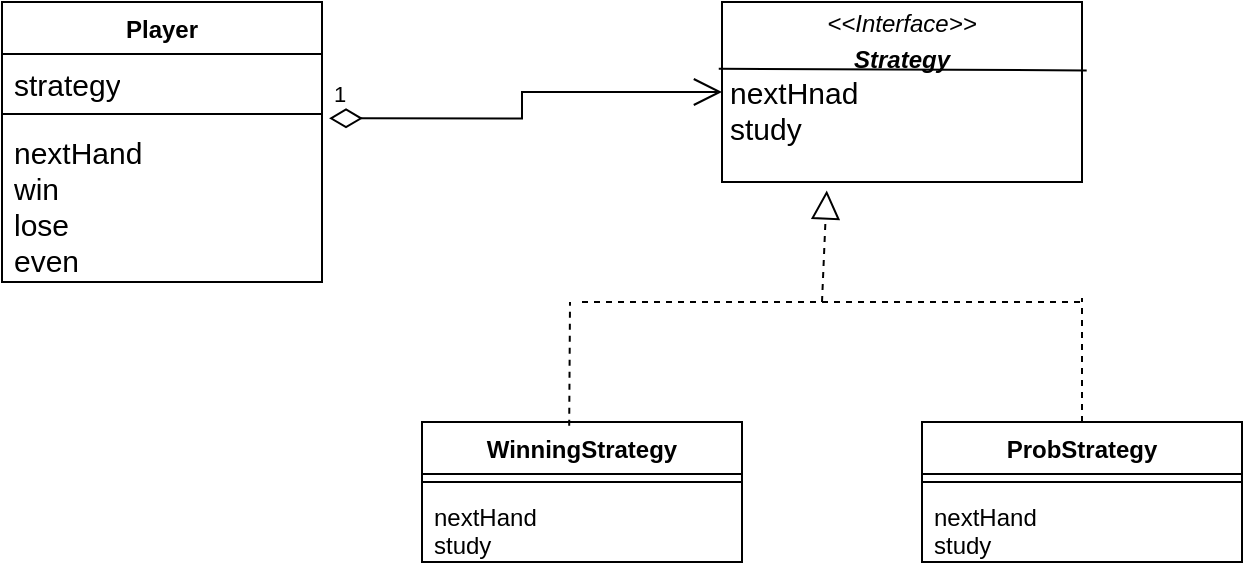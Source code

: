 <mxfile version="23.1.4" type="github">
  <diagram name="페이지-1" id="JfhFCis2dkKboYDpOKNp">
    <mxGraphModel dx="1050" dy="557" grid="1" gridSize="10" guides="1" tooltips="1" connect="1" arrows="1" fold="1" page="1" pageScale="1" pageWidth="827" pageHeight="1169" math="0" shadow="0">
      <root>
        <mxCell id="0" />
        <mxCell id="1" parent="0" />
        <mxCell id="z14o0hgL7g4-sHzLjzm9-1" value="&lt;font style=&quot;vertical-align: inherit;&quot;&gt;&lt;font style=&quot;vertical-align: inherit;&quot;&gt;Player&lt;/font&gt;&lt;/font&gt;" style="swimlane;fontStyle=1;align=center;verticalAlign=top;childLayout=stackLayout;horizontal=1;startSize=26;horizontalStack=0;resizeParent=1;resizeParentMax=0;resizeLast=0;collapsible=1;marginBottom=0;whiteSpace=wrap;html=1;" vertex="1" parent="1">
          <mxGeometry x="180" y="190" width="160" height="140" as="geometry" />
        </mxCell>
        <mxCell id="z14o0hgL7g4-sHzLjzm9-2" value="&lt;font style=&quot;vertical-align: inherit;&quot;&gt;&lt;font style=&quot;vertical-align: inherit; font-size: 15px;&quot;&gt;strategy&lt;/font&gt;&lt;/font&gt;" style="text;strokeColor=none;fillColor=none;align=left;verticalAlign=top;spacingLeft=4;spacingRight=4;overflow=hidden;rotatable=0;points=[[0,0.5],[1,0.5]];portConstraint=eastwest;whiteSpace=wrap;html=1;" vertex="1" parent="z14o0hgL7g4-sHzLjzm9-1">
          <mxGeometry y="26" width="160" height="26" as="geometry" />
        </mxCell>
        <mxCell id="z14o0hgL7g4-sHzLjzm9-3" value="" style="line;strokeWidth=1;fillColor=none;align=left;verticalAlign=middle;spacingTop=-1;spacingLeft=3;spacingRight=3;rotatable=0;labelPosition=right;points=[];portConstraint=eastwest;strokeColor=inherit;" vertex="1" parent="z14o0hgL7g4-sHzLjzm9-1">
          <mxGeometry y="52" width="160" height="8" as="geometry" />
        </mxCell>
        <mxCell id="z14o0hgL7g4-sHzLjzm9-4" value="&lt;font style=&quot;vertical-align: inherit; font-size: 15px;&quot;&gt;&lt;font style=&quot;vertical-align: inherit; font-size: 15px;&quot;&gt;nextHand&lt;br&gt;win&lt;br&gt;lose&lt;br&gt;even&lt;br&gt;&lt;/font&gt;&lt;/font&gt;" style="text;strokeColor=none;fillColor=none;align=left;verticalAlign=top;spacingLeft=4;spacingRight=4;overflow=hidden;rotatable=0;points=[[0,0.5],[1,0.5]];portConstraint=eastwest;whiteSpace=wrap;html=1;" vertex="1" parent="z14o0hgL7g4-sHzLjzm9-1">
          <mxGeometry y="60" width="160" height="80" as="geometry" />
        </mxCell>
        <mxCell id="z14o0hgL7g4-sHzLjzm9-8" value="&lt;p style=&quot;margin:0px;margin-top:4px;text-align:center;&quot;&gt;&lt;i&gt;&amp;lt;&amp;lt;Interface&amp;gt;&amp;gt;&lt;/i&gt;&lt;/p&gt;&lt;p style=&quot;margin:0px;margin-top:4px;text-align:center;&quot;&gt;&lt;i&gt;&lt;b&gt;Strategy&lt;/b&gt;&lt;/i&gt;&lt;/p&gt;&lt;p style=&quot;margin: 0px 0px 0px 4px; font-size: 15px;&quot;&gt;&lt;font style=&quot;font-size: 15px;&quot;&gt;nextHnad&lt;/font&gt;&lt;/p&gt;&lt;p style=&quot;margin: 0px 0px 0px 4px; font-size: 15px;&quot;&gt;&lt;font style=&quot;font-size: 15px;&quot;&gt;study&lt;/font&gt;&lt;/p&gt;" style="verticalAlign=top;align=left;overflow=fill;html=1;whiteSpace=wrap;strokeColor=default;" vertex="1" parent="1">
          <mxGeometry x="540" y="190" width="180" height="90" as="geometry" />
        </mxCell>
        <mxCell id="z14o0hgL7g4-sHzLjzm9-9" value="" style="endArrow=none;html=1;rounded=0;entryX=1.013;entryY=0.38;entryDx=0;entryDy=0;exitX=-0.009;exitY=0.371;exitDx=0;exitDy=0;exitPerimeter=0;entryPerimeter=0;" edge="1" parent="1" source="z14o0hgL7g4-sHzLjzm9-8" target="z14o0hgL7g4-sHzLjzm9-8">
          <mxGeometry width="50" height="50" relative="1" as="geometry">
            <mxPoint x="520" y="260" as="sourcePoint" />
            <mxPoint x="570" y="210" as="targetPoint" />
          </mxGeometry>
        </mxCell>
        <mxCell id="z14o0hgL7g4-sHzLjzm9-10" value="WinningStrategy" style="swimlane;fontStyle=1;align=center;verticalAlign=top;childLayout=stackLayout;horizontal=1;startSize=26;horizontalStack=0;resizeParent=1;resizeParentMax=0;resizeLast=0;collapsible=1;marginBottom=0;whiteSpace=wrap;html=1;" vertex="1" parent="1">
          <mxGeometry x="390" y="400" width="160" height="70" as="geometry" />
        </mxCell>
        <mxCell id="z14o0hgL7g4-sHzLjzm9-12" value="" style="line;strokeWidth=1;fillColor=none;align=left;verticalAlign=middle;spacingTop=-1;spacingLeft=3;spacingRight=3;rotatable=0;labelPosition=right;points=[];portConstraint=eastwest;strokeColor=inherit;" vertex="1" parent="z14o0hgL7g4-sHzLjzm9-10">
          <mxGeometry y="26" width="160" height="8" as="geometry" />
        </mxCell>
        <mxCell id="z14o0hgL7g4-sHzLjzm9-13" value="nextHand&lt;br&gt;study" style="text;strokeColor=none;fillColor=none;align=left;verticalAlign=top;spacingLeft=4;spacingRight=4;overflow=hidden;rotatable=0;points=[[0,0.5],[1,0.5]];portConstraint=eastwest;whiteSpace=wrap;html=1;" vertex="1" parent="z14o0hgL7g4-sHzLjzm9-10">
          <mxGeometry y="34" width="160" height="36" as="geometry" />
        </mxCell>
        <mxCell id="z14o0hgL7g4-sHzLjzm9-14" value="ProbStrategy" style="swimlane;fontStyle=1;align=center;verticalAlign=top;childLayout=stackLayout;horizontal=1;startSize=26;horizontalStack=0;resizeParent=1;resizeParentMax=0;resizeLast=0;collapsible=1;marginBottom=0;whiteSpace=wrap;html=1;" vertex="1" parent="1">
          <mxGeometry x="640" y="400" width="160" height="70" as="geometry" />
        </mxCell>
        <mxCell id="z14o0hgL7g4-sHzLjzm9-15" value="" style="line;strokeWidth=1;fillColor=none;align=left;verticalAlign=middle;spacingTop=-1;spacingLeft=3;spacingRight=3;rotatable=0;labelPosition=right;points=[];portConstraint=eastwest;strokeColor=inherit;" vertex="1" parent="z14o0hgL7g4-sHzLjzm9-14">
          <mxGeometry y="26" width="160" height="8" as="geometry" />
        </mxCell>
        <mxCell id="z14o0hgL7g4-sHzLjzm9-16" value="nextHand&lt;br&gt;study" style="text;strokeColor=none;fillColor=none;align=left;verticalAlign=top;spacingLeft=4;spacingRight=4;overflow=hidden;rotatable=0;points=[[0,0.5],[1,0.5]];portConstraint=eastwest;whiteSpace=wrap;html=1;" vertex="1" parent="z14o0hgL7g4-sHzLjzm9-14">
          <mxGeometry y="34" width="160" height="36" as="geometry" />
        </mxCell>
        <mxCell id="z14o0hgL7g4-sHzLjzm9-18" value="1" style="endArrow=open;html=1;endSize=12;startArrow=diamondThin;startSize=14;startFill=0;edgeStyle=orthogonalEdgeStyle;align=left;verticalAlign=bottom;rounded=0;entryX=0;entryY=0.5;entryDx=0;entryDy=0;exitX=1.022;exitY=-0.023;exitDx=0;exitDy=0;exitPerimeter=0;" edge="1" parent="1" source="z14o0hgL7g4-sHzLjzm9-4" target="z14o0hgL7g4-sHzLjzm9-8">
          <mxGeometry x="-1" y="3" relative="1" as="geometry">
            <mxPoint x="330" y="290" as="sourcePoint" />
            <mxPoint x="490" y="290" as="targetPoint" />
          </mxGeometry>
        </mxCell>
        <mxCell id="z14o0hgL7g4-sHzLjzm9-20" value="" style="endArrow=none;dashed=1;html=1;rounded=0;exitX=0.46;exitY=0.026;exitDx=0;exitDy=0;exitPerimeter=0;" edge="1" parent="1" source="z14o0hgL7g4-sHzLjzm9-10">
          <mxGeometry width="50" height="50" relative="1" as="geometry">
            <mxPoint x="460" y="380" as="sourcePoint" />
            <mxPoint x="464" y="340" as="targetPoint" />
          </mxGeometry>
        </mxCell>
        <mxCell id="z14o0hgL7g4-sHzLjzm9-21" value="" style="endArrow=none;dashed=1;html=1;rounded=0;exitX=0.46;exitY=0.026;exitDx=0;exitDy=0;exitPerimeter=0;" edge="1" parent="1">
          <mxGeometry width="50" height="50" relative="1" as="geometry">
            <mxPoint x="720" y="400" as="sourcePoint" />
            <mxPoint x="720" y="338" as="targetPoint" />
          </mxGeometry>
        </mxCell>
        <mxCell id="z14o0hgL7g4-sHzLjzm9-22" value="" style="endArrow=none;dashed=1;html=1;rounded=0;" edge="1" parent="1">
          <mxGeometry width="50" height="50" relative="1" as="geometry">
            <mxPoint x="470" y="340" as="sourcePoint" />
            <mxPoint x="720" y="340" as="targetPoint" />
          </mxGeometry>
        </mxCell>
        <mxCell id="z14o0hgL7g4-sHzLjzm9-23" value="" style="endArrow=block;dashed=1;endFill=0;endSize=12;html=1;rounded=0;entryX=0.291;entryY=1.047;entryDx=0;entryDy=0;entryPerimeter=0;" edge="1" parent="1" target="z14o0hgL7g4-sHzLjzm9-8">
          <mxGeometry width="160" relative="1" as="geometry">
            <mxPoint x="590" y="340" as="sourcePoint" />
            <mxPoint x="670" y="300" as="targetPoint" />
          </mxGeometry>
        </mxCell>
      </root>
    </mxGraphModel>
  </diagram>
</mxfile>
